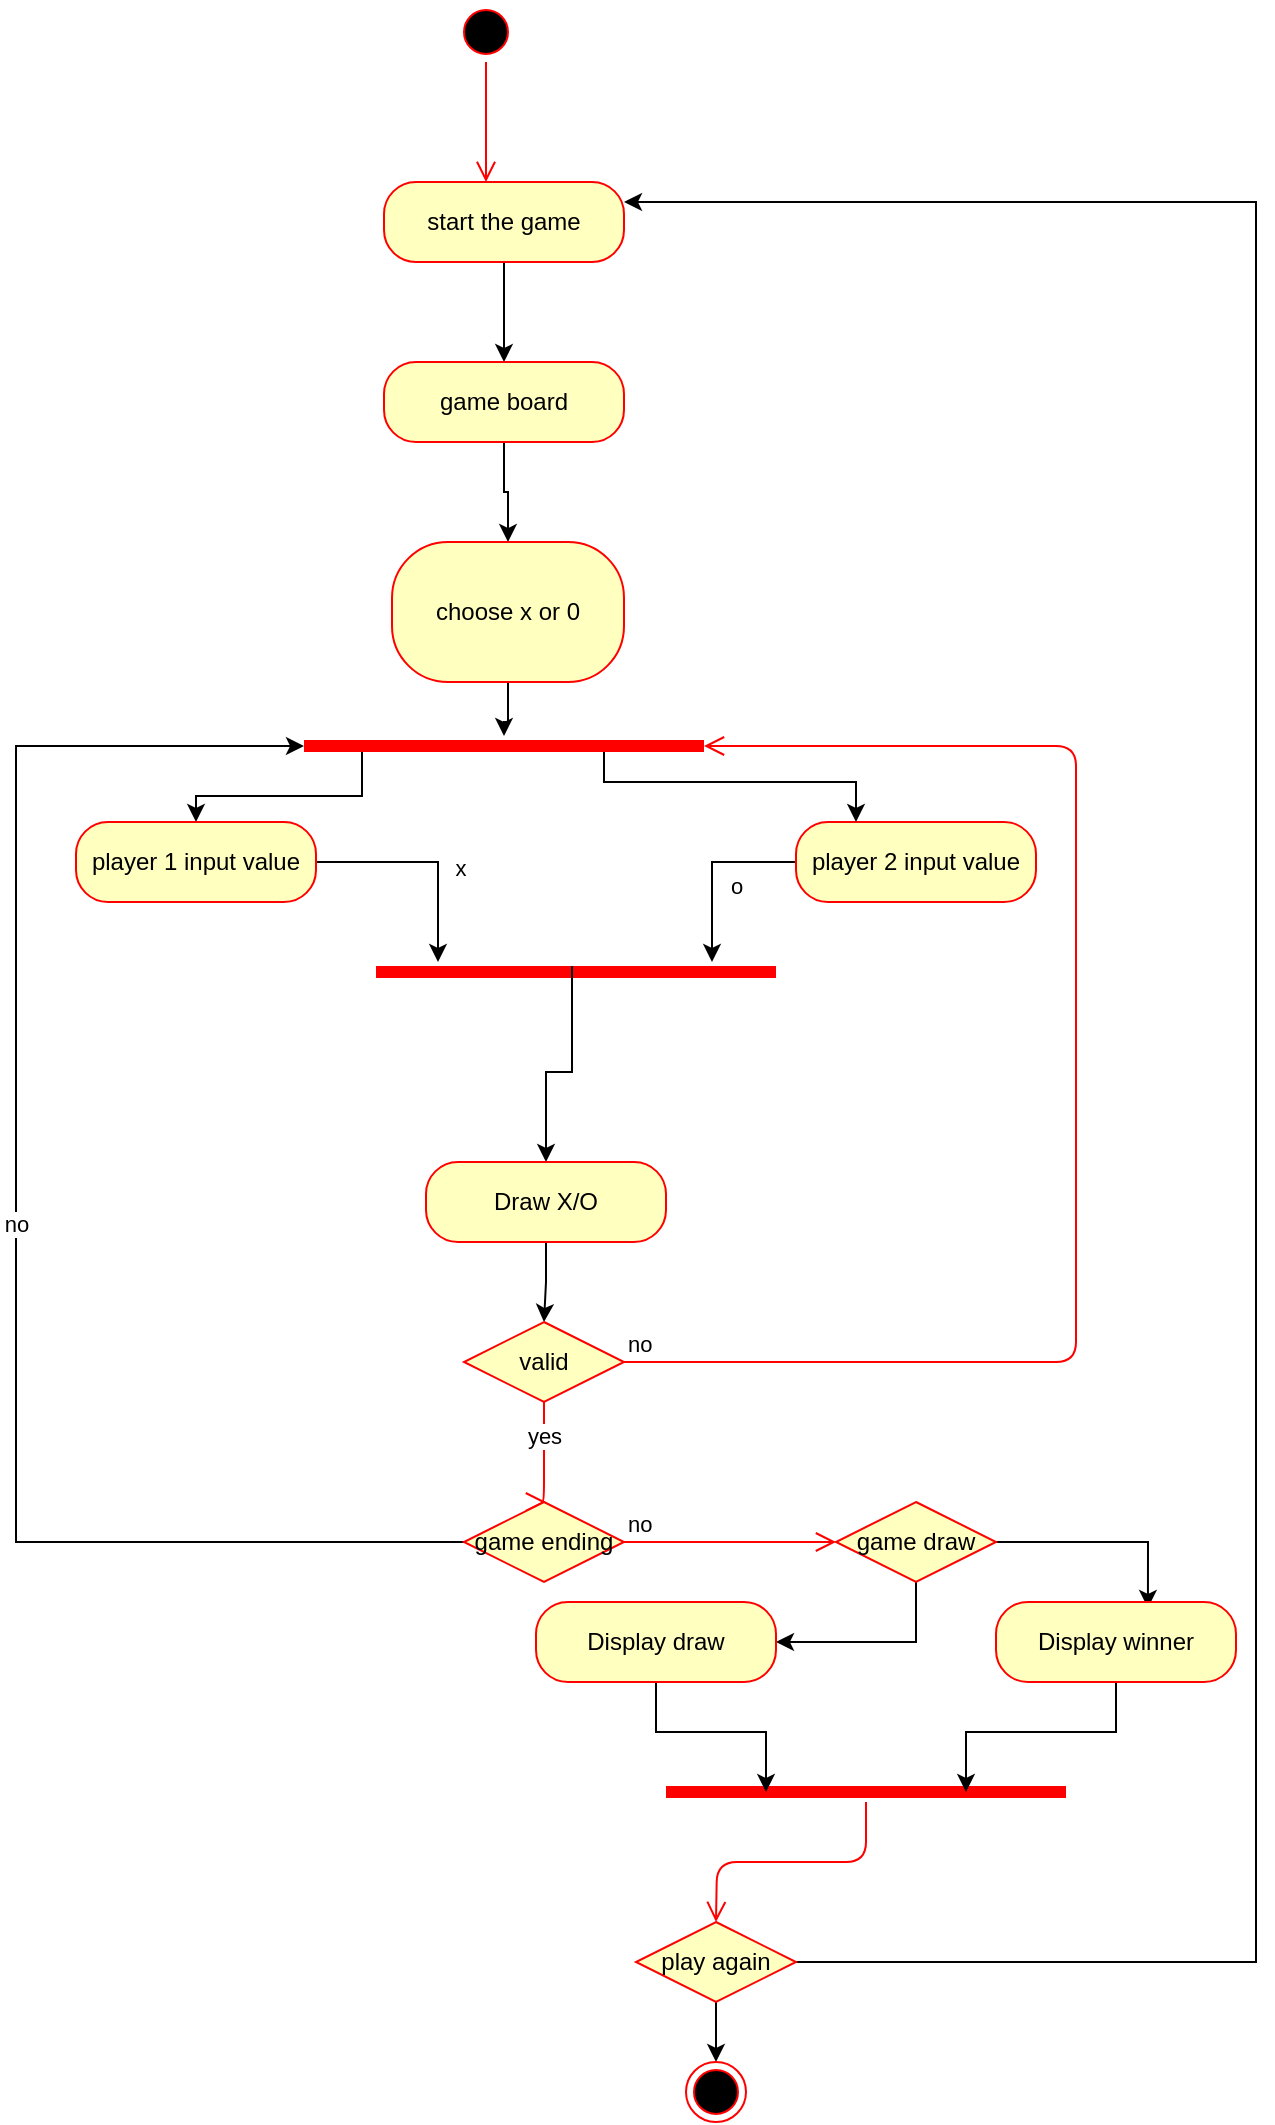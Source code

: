 <mxfile version="13.4.2" type="device"><diagram id="KnwAj_Jt9kw1ClcNEvsP" name="Page-1"><mxGraphModel dx="1038" dy="497" grid="1" gridSize="10" guides="1" tooltips="1" connect="1" arrows="1" fold="1" page="1" pageScale="1" pageWidth="827" pageHeight="1169" math="0" shadow="0"><root><mxCell id="0"/><mxCell id="1" parent="0"/><mxCell id="qwQJOCJ7ZpZXbMYeVEiQ-2" value="" style="ellipse;html=1;shape=startState;fillColor=#000000;strokeColor=#ff0000;" parent="1" vertex="1"><mxGeometry x="330" y="40" width="30" height="30" as="geometry"/></mxCell><mxCell id="qwQJOCJ7ZpZXbMYeVEiQ-3" value="" style="edgeStyle=orthogonalEdgeStyle;html=1;verticalAlign=bottom;endArrow=open;endSize=8;strokeColor=#ff0000;" parent="1" source="qwQJOCJ7ZpZXbMYeVEiQ-2" edge="1"><mxGeometry relative="1" as="geometry"><mxPoint x="345" y="130" as="targetPoint"/></mxGeometry></mxCell><mxCell id="GzIrBr1kGoye-J67jLyO-10" value="" style="edgeStyle=orthogonalEdgeStyle;rounded=0;orthogonalLoop=1;jettySize=auto;html=1;" parent="1" source="qwQJOCJ7ZpZXbMYeVEiQ-4" target="GzIrBr1kGoye-J67jLyO-9" edge="1"><mxGeometry relative="1" as="geometry"/></mxCell><mxCell id="qwQJOCJ7ZpZXbMYeVEiQ-4" value="start the game" style="rounded=1;whiteSpace=wrap;html=1;arcSize=40;fontColor=#000000;fillColor=#ffffc0;strokeColor=#ff0000;" parent="1" vertex="1"><mxGeometry x="294" y="130" width="120" height="40" as="geometry"/></mxCell><mxCell id="GzIrBr1kGoye-J67jLyO-11" value="" style="edgeStyle=orthogonalEdgeStyle;rounded=0;orthogonalLoop=1;jettySize=auto;html=1;" parent="1" source="GzIrBr1kGoye-J67jLyO-9" target="qwQJOCJ7ZpZXbMYeVEiQ-6" edge="1"><mxGeometry relative="1" as="geometry"/></mxCell><mxCell id="GzIrBr1kGoye-J67jLyO-9" value="game board" style="rounded=1;whiteSpace=wrap;html=1;arcSize=40;fontColor=#000000;fillColor=#ffffc0;strokeColor=#ff0000;" parent="1" vertex="1"><mxGeometry x="294" y="220" width="120" height="40" as="geometry"/></mxCell><mxCell id="IntLiGxqjxxBw0-flXav-6" style="edgeStyle=orthogonalEdgeStyle;rounded=0;orthogonalLoop=1;jettySize=auto;html=1;exitX=0.5;exitY=1;exitDx=0;exitDy=0;" edge="1" parent="1" source="qwQJOCJ7ZpZXbMYeVEiQ-6" target="IntLiGxqjxxBw0-flXav-4"><mxGeometry relative="1" as="geometry"/></mxCell><mxCell id="qwQJOCJ7ZpZXbMYeVEiQ-6" value="choose x or 0" style="rounded=1;whiteSpace=wrap;html=1;arcSize=40;fontColor=#000000;fillColor=#ffffc0;strokeColor=#ff0000;" parent="1" vertex="1"><mxGeometry x="298" y="310" width="116" height="70" as="geometry"/></mxCell><mxCell id="qwQJOCJ7ZpZXbMYeVEiQ-7" value="" style="edgeStyle=orthogonalEdgeStyle;html=1;verticalAlign=bottom;endArrow=open;endSize=8;strokeColor=#ff0000;" parent="1" edge="1"><mxGeometry relative="1" as="geometry"><mxPoint x="354" y="350" as="targetPoint"/><mxPoint x="354" y="350" as="sourcePoint"/><Array as="points"><mxPoint x="354" y="350"/><mxPoint x="354" y="350"/></Array></mxGeometry></mxCell><mxCell id="qwQJOCJ7ZpZXbMYeVEiQ-25" style="edgeStyle=orthogonalEdgeStyle;rounded=0;orthogonalLoop=1;jettySize=auto;html=1;exitX=0.5;exitY=1;exitDx=0;exitDy=0;" parent="1" source="qwQJOCJ7ZpZXbMYeVEiQ-6" target="qwQJOCJ7ZpZXbMYeVEiQ-6" edge="1"><mxGeometry relative="1" as="geometry"/></mxCell><mxCell id="GzIrBr1kGoye-J67jLyO-13" value="" style="edgeStyle=orthogonalEdgeStyle;rounded=0;orthogonalLoop=1;jettySize=auto;html=1;entryX=0.155;entryY=0;entryDx=0;entryDy=0;entryPerimeter=0;" parent="1" source="GzIrBr1kGoye-J67jLyO-2" edge="1" target="GzIrBr1kGoye-J67jLyO-22"><mxGeometry relative="1" as="geometry"><mxPoint x="200" y="530" as="targetPoint"/></mxGeometry></mxCell><mxCell id="GzIrBr1kGoye-J67jLyO-18" value="x" style="edgeLabel;html=1;align=center;verticalAlign=middle;resizable=0;points=[];" parent="GzIrBr1kGoye-J67jLyO-13" vertex="1" connectable="0"><mxGeometry x="0.15" y="11" relative="1" as="geometry"><mxPoint as="offset"/></mxGeometry></mxCell><mxCell id="IntLiGxqjxxBw0-flXav-7" style="edgeStyle=orthogonalEdgeStyle;rounded=0;orthogonalLoop=1;jettySize=auto;html=1;exitX=0.145;exitY=0.8;exitDx=0;exitDy=0;entryX=0.5;entryY=0;entryDx=0;entryDy=0;exitPerimeter=0;" edge="1" parent="1" source="IntLiGxqjxxBw0-flXav-4" target="GzIrBr1kGoye-J67jLyO-2"><mxGeometry relative="1" as="geometry"><Array as="points"><mxPoint x="283" y="437"/><mxPoint x="200" y="437"/></Array></mxGeometry></mxCell><mxCell id="GzIrBr1kGoye-J67jLyO-2" value="player 1 input value" style="rounded=1;whiteSpace=wrap;html=1;arcSize=40;fontColor=#000000;fillColor=#ffffc0;strokeColor=#ff0000;" parent="1" vertex="1"><mxGeometry x="140" y="450" width="120" height="40" as="geometry"/></mxCell><mxCell id="GzIrBr1kGoye-J67jLyO-20" value="" style="edgeStyle=orthogonalEdgeStyle;rounded=0;orthogonalLoop=1;jettySize=auto;html=1;entryX=0.84;entryY=0;entryDx=0;entryDy=0;entryPerimeter=0;" parent="1" source="GzIrBr1kGoye-J67jLyO-7" target="GzIrBr1kGoye-J67jLyO-22" edge="1"><mxGeometry relative="1" as="geometry"><mxPoint x="560" y="530" as="targetPoint"/></mxGeometry></mxCell><mxCell id="GzIrBr1kGoye-J67jLyO-21" value="o" style="edgeLabel;html=1;align=center;verticalAlign=middle;resizable=0;points=[];" parent="GzIrBr1kGoye-J67jLyO-20" vertex="1" connectable="0"><mxGeometry x="-0.35" y="12" relative="1" as="geometry"><mxPoint as="offset"/></mxGeometry></mxCell><mxCell id="GzIrBr1kGoye-J67jLyO-7" value="player 2 input value" style="rounded=1;whiteSpace=wrap;html=1;arcSize=40;fontColor=#000000;fillColor=#ffffc0;strokeColor=#ff0000;" parent="1" vertex="1"><mxGeometry x="500" y="450" width="120" height="40" as="geometry"/></mxCell><mxCell id="GzIrBr1kGoye-J67jLyO-22" value="" style="shape=line;html=1;strokeWidth=6;strokeColor=#ff0000;" parent="1" vertex="1"><mxGeometry x="290" y="520" width="200" height="10" as="geometry"/></mxCell><mxCell id="IntLiGxqjxxBw0-flXav-10" style="edgeStyle=orthogonalEdgeStyle;rounded=0;orthogonalLoop=1;jettySize=auto;html=1;exitX=0.5;exitY=1;exitDx=0;exitDy=0;entryX=0.5;entryY=0;entryDx=0;entryDy=0;" edge="1" parent="1" source="GzIrBr1kGoye-J67jLyO-38"><mxGeometry relative="1" as="geometry"><mxPoint x="374" y="700" as="targetPoint"/></mxGeometry></mxCell><mxCell id="IntLiGxqjxxBw0-flXav-11" style="edgeStyle=orthogonalEdgeStyle;rounded=0;orthogonalLoop=1;jettySize=auto;html=1;exitX=0.49;exitY=0.2;exitDx=0;exitDy=0;entryX=0.5;entryY=0;entryDx=0;entryDy=0;exitPerimeter=0;" edge="1" parent="1" source="GzIrBr1kGoye-J67jLyO-22" target="GzIrBr1kGoye-J67jLyO-38"><mxGeometry relative="1" as="geometry"/></mxCell><mxCell id="GzIrBr1kGoye-J67jLyO-38" value="Draw X/O" style="rounded=1;whiteSpace=wrap;html=1;arcSize=40;fontColor=#000000;fillColor=#ffffc0;strokeColor=#ff0000;" parent="1" vertex="1"><mxGeometry x="315" y="620" width="120" height="40" as="geometry"/></mxCell><mxCell id="GzIrBr1kGoye-J67jLyO-41" value="yes" style="edgeStyle=orthogonalEdgeStyle;html=1;verticalAlign=bottom;endArrow=open;endSize=8;strokeColor=#ff0000;exitX=0.5;exitY=1;exitDx=0;exitDy=0;" parent="1" edge="1"><mxGeometry relative="1" as="geometry"><mxPoint x="375" y="790" as="targetPoint"/><mxPoint x="374" y="740" as="sourcePoint"/><Array as="points"><mxPoint x="374" y="790"/></Array></mxGeometry></mxCell><mxCell id="IntLiGxqjxxBw0-flXav-17" value="no" style="edgeStyle=orthogonalEdgeStyle;rounded=0;orthogonalLoop=1;jettySize=auto;html=1;exitX=0;exitY=0.5;exitDx=0;exitDy=0;entryX=0;entryY=0.5;entryDx=0;entryDy=0;entryPerimeter=0;" edge="1" parent="1" source="GzIrBr1kGoye-J67jLyO-42" target="IntLiGxqjxxBw0-flXav-4"><mxGeometry relative="1" as="geometry"><Array as="points"><mxPoint x="110" y="810"/><mxPoint x="110" y="412"/></Array></mxGeometry></mxCell><mxCell id="GzIrBr1kGoye-J67jLyO-42" value="game ending" style="rhombus;whiteSpace=wrap;html=1;fillColor=#ffffc0;strokeColor=#ff0000;" parent="1" vertex="1"><mxGeometry x="334" y="790" width="80" height="40" as="geometry"/></mxCell><mxCell id="GzIrBr1kGoye-J67jLyO-43" value="no" style="edgeStyle=orthogonalEdgeStyle;html=1;align=left;verticalAlign=bottom;endArrow=open;endSize=8;strokeColor=#ff0000;" parent="1" source="GzIrBr1kGoye-J67jLyO-42" edge="1"><mxGeometry x="-1" relative="1" as="geometry"><mxPoint x="520" y="810" as="targetPoint"/></mxGeometry></mxCell><mxCell id="GzIrBr1kGoye-J67jLyO-53" value="" style="shape=line;html=1;strokeWidth=6;strokeColor=#ff0000;" parent="1" vertex="1"><mxGeometry x="435" y="930" width="200" height="10" as="geometry"/></mxCell><mxCell id="GzIrBr1kGoye-J67jLyO-54" value="" style="edgeStyle=orthogonalEdgeStyle;html=1;verticalAlign=bottom;endArrow=open;endSize=8;strokeColor=#ff0000;" parent="1" source="GzIrBr1kGoye-J67jLyO-53" edge="1"><mxGeometry relative="1" as="geometry"><mxPoint x="460" y="1000" as="targetPoint"/></mxGeometry></mxCell><mxCell id="GzIrBr1kGoye-J67jLyO-61" value="" style="edgeStyle=orthogonalEdgeStyle;rounded=0;orthogonalLoop=1;jettySize=auto;html=1;entryX=0.5;entryY=0;entryDx=0;entryDy=0;" parent="1" target="GzIrBr1kGoye-J67jLyO-59" edge="1"><mxGeometry relative="1" as="geometry"><mxPoint x="460" y="1120" as="targetPoint"/><mxPoint x="460" y="1040" as="sourcePoint"/></mxGeometry></mxCell><mxCell id="GzIrBr1kGoye-J67jLyO-59" value="" style="ellipse;html=1;shape=endState;fillColor=#000000;strokeColor=#ff0000;" parent="1" vertex="1"><mxGeometry x="445" y="1070" width="30" height="30" as="geometry"/></mxCell><mxCell id="IntLiGxqjxxBw0-flXav-8" style="edgeStyle=orthogonalEdgeStyle;rounded=0;orthogonalLoop=1;jettySize=auto;html=1;exitX=0.75;exitY=0.5;exitDx=0;exitDy=0;exitPerimeter=0;entryX=0.25;entryY=0;entryDx=0;entryDy=0;" edge="1" parent="1" source="IntLiGxqjxxBw0-flXav-4" target="GzIrBr1kGoye-J67jLyO-7"><mxGeometry relative="1" as="geometry"><Array as="points"><mxPoint x="404" y="430"/><mxPoint x="530" y="430"/></Array></mxGeometry></mxCell><mxCell id="IntLiGxqjxxBw0-flXav-4" value="" style="shape=line;html=1;strokeWidth=6;strokeColor=#ff0000;" vertex="1" parent="1"><mxGeometry x="254" y="407" width="200" height="10" as="geometry"/></mxCell><mxCell id="IntLiGxqjxxBw0-flXav-12" value="valid" style="rhombus;whiteSpace=wrap;html=1;fillColor=#ffffc0;strokeColor=#ff0000;" vertex="1" parent="1"><mxGeometry x="334" y="700" width="80" height="40" as="geometry"/></mxCell><mxCell id="IntLiGxqjxxBw0-flXav-13" value="no" style="edgeStyle=orthogonalEdgeStyle;html=1;align=left;verticalAlign=bottom;endArrow=open;endSize=8;strokeColor=#ff0000;entryX=1;entryY=0.5;entryDx=0;entryDy=0;entryPerimeter=0;" edge="1" source="IntLiGxqjxxBw0-flXav-12" parent="1" target="IntLiGxqjxxBw0-flXav-4"><mxGeometry x="-1" relative="1" as="geometry"><mxPoint x="514" y="720" as="targetPoint"/><Array as="points"><mxPoint x="640" y="720"/><mxPoint x="640" y="412"/></Array></mxGeometry></mxCell><mxCell id="IntLiGxqjxxBw0-flXav-16" style="edgeStyle=orthogonalEdgeStyle;rounded=0;orthogonalLoop=1;jettySize=auto;html=1;exitX=1;exitY=0.5;exitDx=0;exitDy=0;entryX=1;entryY=0.25;entryDx=0;entryDy=0;" edge="1" parent="1" source="IntLiGxqjxxBw0-flXav-15" target="qwQJOCJ7ZpZXbMYeVEiQ-4"><mxGeometry relative="1" as="geometry"><Array as="points"><mxPoint x="730" y="1020"/><mxPoint x="730" y="140"/></Array></mxGeometry></mxCell><mxCell id="IntLiGxqjxxBw0-flXav-15" value="play again" style="rhombus;whiteSpace=wrap;html=1;fillColor=#ffffc0;strokeColor=#ff0000;" vertex="1" parent="1"><mxGeometry x="420" y="1000" width="80" height="40" as="geometry"/></mxCell><mxCell id="IntLiGxqjxxBw0-flXav-23" style="edgeStyle=orthogonalEdgeStyle;rounded=0;orthogonalLoop=1;jettySize=auto;html=1;exitX=1;exitY=0.5;exitDx=0;exitDy=0;entryX=0.633;entryY=0.075;entryDx=0;entryDy=0;entryPerimeter=0;" edge="1" parent="1" source="IntLiGxqjxxBw0-flXav-18" target="IntLiGxqjxxBw0-flXav-22"><mxGeometry relative="1" as="geometry"/></mxCell><mxCell id="IntLiGxqjxxBw0-flXav-24" style="edgeStyle=orthogonalEdgeStyle;rounded=0;orthogonalLoop=1;jettySize=auto;html=1;exitX=0.5;exitY=1;exitDx=0;exitDy=0;entryX=1;entryY=0.5;entryDx=0;entryDy=0;" edge="1" parent="1" source="IntLiGxqjxxBw0-flXav-18" target="IntLiGxqjxxBw0-flXav-21"><mxGeometry relative="1" as="geometry"/></mxCell><mxCell id="IntLiGxqjxxBw0-flXav-18" value="game draw" style="rhombus;whiteSpace=wrap;html=1;fillColor=#ffffc0;strokeColor=#ff0000;" vertex="1" parent="1"><mxGeometry x="520" y="790" width="80" height="40" as="geometry"/></mxCell><mxCell id="IntLiGxqjxxBw0-flXav-25" style="edgeStyle=orthogonalEdgeStyle;rounded=0;orthogonalLoop=1;jettySize=auto;html=1;exitX=0.5;exitY=1;exitDx=0;exitDy=0;entryX=0.25;entryY=0.5;entryDx=0;entryDy=0;entryPerimeter=0;" edge="1" parent="1" source="IntLiGxqjxxBw0-flXav-21" target="GzIrBr1kGoye-J67jLyO-53"><mxGeometry relative="1" as="geometry"/></mxCell><mxCell id="IntLiGxqjxxBw0-flXav-21" value="Display draw" style="rounded=1;whiteSpace=wrap;html=1;arcSize=40;fontColor=#000000;fillColor=#ffffc0;strokeColor=#ff0000;" vertex="1" parent="1"><mxGeometry x="370" y="840" width="120" height="40" as="geometry"/></mxCell><mxCell id="IntLiGxqjxxBw0-flXav-26" style="edgeStyle=orthogonalEdgeStyle;rounded=0;orthogonalLoop=1;jettySize=auto;html=1;exitX=0.5;exitY=1;exitDx=0;exitDy=0;entryX=0.75;entryY=0.5;entryDx=0;entryDy=0;entryPerimeter=0;" edge="1" parent="1" source="IntLiGxqjxxBw0-flXav-22" target="GzIrBr1kGoye-J67jLyO-53"><mxGeometry relative="1" as="geometry"/></mxCell><mxCell id="IntLiGxqjxxBw0-flXav-22" value="Display winner" style="rounded=1;whiteSpace=wrap;html=1;arcSize=40;fontColor=#000000;fillColor=#ffffc0;strokeColor=#ff0000;" vertex="1" parent="1"><mxGeometry x="600" y="840" width="120" height="40" as="geometry"/></mxCell></root></mxGraphModel></diagram></mxfile>